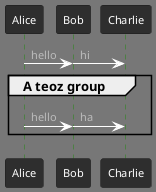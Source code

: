 ' Do not edit
' Theme Gallery
' autogenerated by script
'
@startuml
!theme reddress-darkgreen
!pragma teoz true
Alice -> Bob : hello
& Bob -> Charlie : hi
group A teoz group
Alice -> Bob : hello
& Bob -> Charlie : ha
end
@enduml
